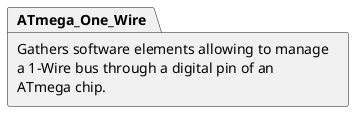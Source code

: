 @startuml

package ATmega_One_Wire [
 Gathers software elements allowing to manage
 a 1-Wire bus through a digital pin of an
 ATmega chip.
]

@enduml
